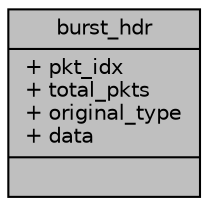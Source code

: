 digraph "burst_hdr"
{
 // LATEX_PDF_SIZE
  edge [fontname="Helvetica",fontsize="10",labelfontname="Helvetica",labelfontsize="10"];
  node [fontname="Helvetica",fontsize="10",shape=record];
  Node1 [label="{burst_hdr\n|+ pkt_idx\l+ total_pkts\l+ original_type\l+ data\l|}",height=0.2,width=0.4,color="black", fillcolor="grey75", style="filled", fontcolor="black",tooltip=" "];
}
